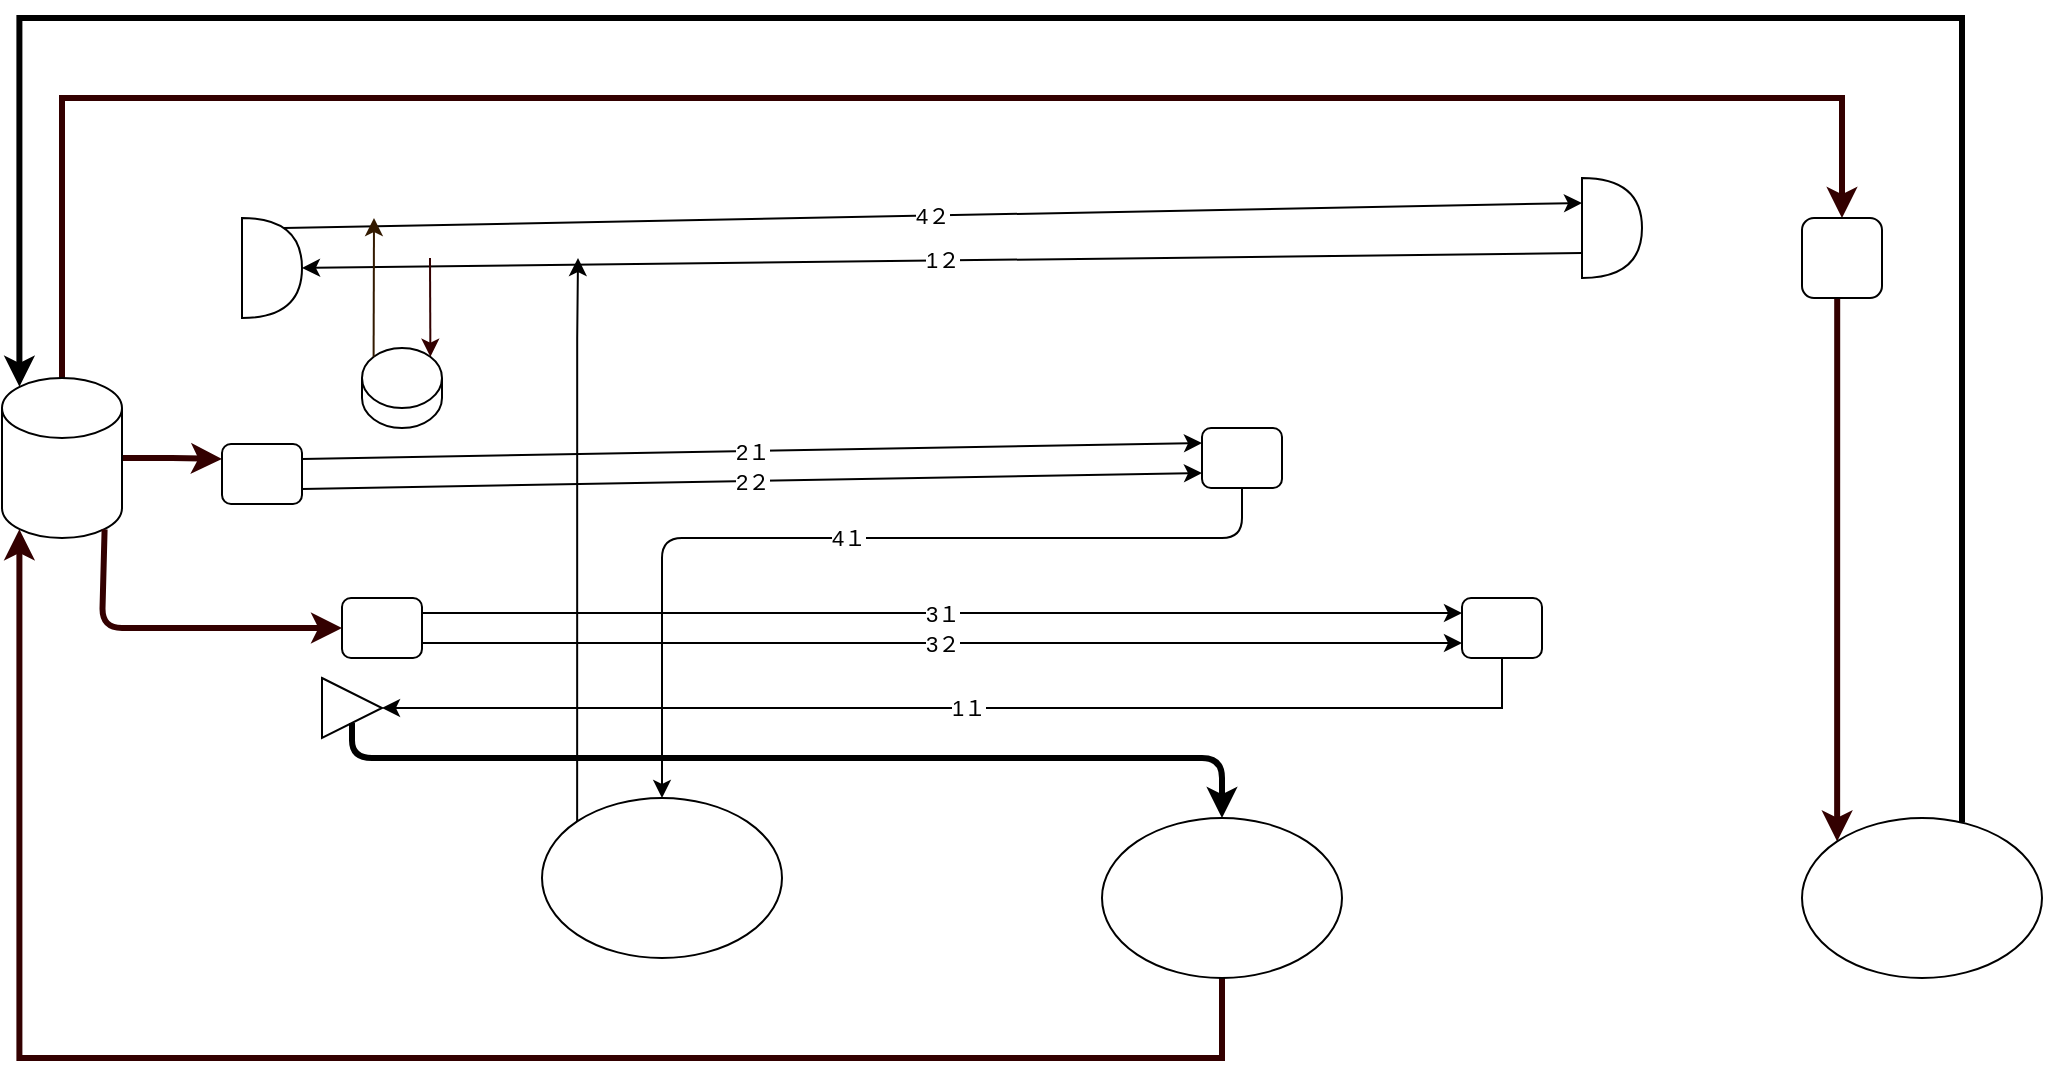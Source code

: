<mxfile version="14.2.3" type="github">
  <diagram id="dno4QjgcMFRDUMhHVUfn" name="Page-1">
    <mxGraphModel dx="1422" dy="794" grid="1" gridSize="10" guides="1" tooltips="1" connect="1" arrows="1" fold="1" page="1" pageScale="1" pageWidth="850" pageHeight="1100" math="0" shadow="0">
      <root>
        <mxCell id="0" />
        <mxCell id="1" parent="0" />
        <mxCell id="tTwz0PRz9PVgt4s0uIbX-11" style="edgeStyle=orthogonalEdgeStyle;rounded=0;orthogonalLoop=1;jettySize=auto;html=1;entryX=0.5;entryY=0;entryDx=0;entryDy=0;strokeColor=#330000;strokeWidth=3;" edge="1" parent="1" source="tTwz0PRz9PVgt4s0uIbX-2" target="tTwz0PRz9PVgt4s0uIbX-4">
          <mxGeometry relative="1" as="geometry">
            <Array as="points">
              <mxPoint x="50" y="130" />
              <mxPoint x="940" y="130" />
            </Array>
          </mxGeometry>
        </mxCell>
        <mxCell id="tTwz0PRz9PVgt4s0uIbX-23" style="edgeStyle=orthogonalEdgeStyle;rounded=0;orthogonalLoop=1;jettySize=auto;html=1;entryX=0;entryY=0.25;entryDx=0;entryDy=0;strokeColor=#330000;strokeWidth=3;" edge="1" parent="1" source="tTwz0PRz9PVgt4s0uIbX-2" target="tTwz0PRz9PVgt4s0uIbX-3">
          <mxGeometry relative="1" as="geometry" />
        </mxCell>
        <mxCell id="tTwz0PRz9PVgt4s0uIbX-2" value="" style="shape=cylinder3;whiteSpace=wrap;html=1;boundedLbl=1;backgroundOutline=1;size=15;" vertex="1" parent="1">
          <mxGeometry x="20" y="270" width="60" height="80" as="geometry" />
        </mxCell>
        <mxCell id="tTwz0PRz9PVgt4s0uIbX-3" value="" style="rounded=1;whiteSpace=wrap;html=1;" vertex="1" parent="1">
          <mxGeometry x="130" y="303" width="40" height="30" as="geometry" />
        </mxCell>
        <mxCell id="tTwz0PRz9PVgt4s0uIbX-10" style="edgeStyle=orthogonalEdgeStyle;rounded=0;orthogonalLoop=1;jettySize=auto;html=1;entryX=0;entryY=0;entryDx=0;entryDy=0;strokeColor=#330000;strokeWidth=3;" edge="1" parent="1" source="tTwz0PRz9PVgt4s0uIbX-4" target="tTwz0PRz9PVgt4s0uIbX-8">
          <mxGeometry relative="1" as="geometry">
            <Array as="points">
              <mxPoint x="938" y="280" />
            </Array>
          </mxGeometry>
        </mxCell>
        <mxCell id="tTwz0PRz9PVgt4s0uIbX-4" value="" style="rounded=1;whiteSpace=wrap;html=1;" vertex="1" parent="1">
          <mxGeometry x="920" y="190" width="40" height="40" as="geometry" />
        </mxCell>
        <mxCell id="tTwz0PRz9PVgt4s0uIbX-5" value="" style="shape=or;whiteSpace=wrap;html=1;" vertex="1" parent="1">
          <mxGeometry x="810" y="170" width="30" height="50" as="geometry" />
        </mxCell>
        <mxCell id="tTwz0PRz9PVgt4s0uIbX-29" style="edgeStyle=orthogonalEdgeStyle;rounded=0;orthogonalLoop=1;jettySize=auto;html=1;exitX=0;exitY=0;exitDx=0;exitDy=0;" edge="1" parent="1" source="tTwz0PRz9PVgt4s0uIbX-6">
          <mxGeometry relative="1" as="geometry">
            <mxPoint x="308" y="210" as="targetPoint" />
            <Array as="points">
              <mxPoint x="308" y="250" />
              <mxPoint x="308" y="250" />
            </Array>
          </mxGeometry>
        </mxCell>
        <mxCell id="tTwz0PRz9PVgt4s0uIbX-6" value="" style="ellipse;whiteSpace=wrap;html=1;" vertex="1" parent="1">
          <mxGeometry x="290" y="480" width="120" height="80" as="geometry" />
        </mxCell>
        <mxCell id="tTwz0PRz9PVgt4s0uIbX-34" style="edgeStyle=orthogonalEdgeStyle;rounded=0;orthogonalLoop=1;jettySize=auto;html=1;entryX=0.145;entryY=1;entryDx=0;entryDy=-4.35;entryPerimeter=0;strokeColor=#330000;strokeWidth=3;" edge="1" parent="1" source="tTwz0PRz9PVgt4s0uIbX-7" target="tTwz0PRz9PVgt4s0uIbX-2">
          <mxGeometry relative="1" as="geometry">
            <Array as="points">
              <mxPoint x="630" y="610" />
              <mxPoint x="29" y="610" />
            </Array>
          </mxGeometry>
        </mxCell>
        <mxCell id="tTwz0PRz9PVgt4s0uIbX-7" value="" style="ellipse;whiteSpace=wrap;html=1;" vertex="1" parent="1">
          <mxGeometry x="570" y="490" width="120" height="80" as="geometry" />
        </mxCell>
        <mxCell id="tTwz0PRz9PVgt4s0uIbX-12" style="edgeStyle=orthogonalEdgeStyle;rounded=0;orthogonalLoop=1;jettySize=auto;html=1;entryX=0.145;entryY=0;entryDx=0;entryDy=4.35;entryPerimeter=0;strokeWidth=3;" edge="1" parent="1" source="tTwz0PRz9PVgt4s0uIbX-8" target="tTwz0PRz9PVgt4s0uIbX-2">
          <mxGeometry relative="1" as="geometry">
            <mxPoint x="90" y="280" as="targetPoint" />
            <Array as="points">
              <mxPoint x="1000" y="90" />
              <mxPoint x="29" y="90" />
            </Array>
          </mxGeometry>
        </mxCell>
        <mxCell id="tTwz0PRz9PVgt4s0uIbX-8" value="" style="ellipse;whiteSpace=wrap;html=1;" vertex="1" parent="1">
          <mxGeometry x="920" y="490" width="120" height="80" as="geometry" />
        </mxCell>
        <mxCell id="tTwz0PRz9PVgt4s0uIbX-38" value="1１" style="edgeStyle=orthogonalEdgeStyle;rounded=0;orthogonalLoop=1;jettySize=auto;html=1;entryX=1;entryY=0.5;entryDx=0;entryDy=0;" edge="1" parent="1" source="tTwz0PRz9PVgt4s0uIbX-15" target="tTwz0PRz9PVgt4s0uIbX-35">
          <mxGeometry relative="1" as="geometry">
            <Array as="points">
              <mxPoint x="770" y="435" />
            </Array>
          </mxGeometry>
        </mxCell>
        <mxCell id="tTwz0PRz9PVgt4s0uIbX-15" value="" style="rounded=1;whiteSpace=wrap;html=1;" vertex="1" parent="1">
          <mxGeometry x="750" y="380" width="40" height="30" as="geometry" />
        </mxCell>
        <mxCell id="tTwz0PRz9PVgt4s0uIbX-16" value="" style="rounded=1;whiteSpace=wrap;html=1;" vertex="1" parent="1">
          <mxGeometry x="620" y="295" width="40" height="30" as="geometry" />
        </mxCell>
        <mxCell id="tTwz0PRz9PVgt4s0uIbX-17" value="" style="rounded=1;whiteSpace=wrap;html=1;" vertex="1" parent="1">
          <mxGeometry x="190" y="380" width="40" height="30" as="geometry" />
        </mxCell>
        <mxCell id="tTwz0PRz9PVgt4s0uIbX-18" value="" style="shape=or;whiteSpace=wrap;html=1;" vertex="1" parent="1">
          <mxGeometry x="140" y="190" width="30" height="50" as="geometry" />
        </mxCell>
        <mxCell id="tTwz0PRz9PVgt4s0uIbX-20" value="4２" style="endArrow=classic;html=1;exitX=0.7;exitY=0.1;exitDx=0;exitDy=0;exitPerimeter=0;entryX=0;entryY=0.25;entryDx=0;entryDy=0;entryPerimeter=0;" edge="1" parent="1" source="tTwz0PRz9PVgt4s0uIbX-18" target="tTwz0PRz9PVgt4s0uIbX-5">
          <mxGeometry width="50" height="50" relative="1" as="geometry">
            <mxPoint x="400" y="390" as="sourcePoint" />
            <mxPoint x="450" y="340" as="targetPoint" />
          </mxGeometry>
        </mxCell>
        <mxCell id="tTwz0PRz9PVgt4s0uIbX-21" value="1２" style="endArrow=classic;html=1;entryX=1;entryY=0.5;entryDx=0;entryDy=0;entryPerimeter=0;exitX=0;exitY=0.75;exitDx=0;exitDy=0;exitPerimeter=0;" edge="1" parent="1" source="tTwz0PRz9PVgt4s0uIbX-5" target="tTwz0PRz9PVgt4s0uIbX-18">
          <mxGeometry width="50" height="50" relative="1" as="geometry">
            <mxPoint x="400" y="390" as="sourcePoint" />
            <mxPoint x="450" y="340" as="targetPoint" />
          </mxGeometry>
        </mxCell>
        <mxCell id="tTwz0PRz9PVgt4s0uIbX-30" value="2１" style="endArrow=classic;html=1;exitX=1;exitY=0.25;exitDx=0;exitDy=0;entryX=0;entryY=0.25;entryDx=0;entryDy=0;" edge="1" parent="1" source="tTwz0PRz9PVgt4s0uIbX-3" target="tTwz0PRz9PVgt4s0uIbX-16">
          <mxGeometry width="50" height="50" relative="1" as="geometry">
            <mxPoint x="400" y="390" as="sourcePoint" />
            <mxPoint x="450" y="340" as="targetPoint" />
          </mxGeometry>
        </mxCell>
        <mxCell id="tTwz0PRz9PVgt4s0uIbX-31" value="2２" style="endArrow=classic;html=1;entryX=0;entryY=0.75;entryDx=0;entryDy=0;exitX=1;exitY=0.75;exitDx=0;exitDy=0;" edge="1" parent="1" source="tTwz0PRz9PVgt4s0uIbX-3" target="tTwz0PRz9PVgt4s0uIbX-16">
          <mxGeometry width="50" height="50" relative="1" as="geometry">
            <mxPoint x="400" y="390" as="sourcePoint" />
            <mxPoint x="450" y="340" as="targetPoint" />
          </mxGeometry>
        </mxCell>
        <mxCell id="tTwz0PRz9PVgt4s0uIbX-32" value="3１" style="endArrow=classic;html=1;exitX=1;exitY=0.25;exitDx=0;exitDy=0;entryX=0;entryY=0.25;entryDx=0;entryDy=0;" edge="1" parent="1" source="tTwz0PRz9PVgt4s0uIbX-17" target="tTwz0PRz9PVgt4s0uIbX-15">
          <mxGeometry width="50" height="50" relative="1" as="geometry">
            <mxPoint x="400" y="390" as="sourcePoint" />
            <mxPoint x="740" y="365" as="targetPoint" />
          </mxGeometry>
        </mxCell>
        <mxCell id="tTwz0PRz9PVgt4s0uIbX-33" value="3２" style="endArrow=classic;html=1;exitX=1;exitY=0.75;exitDx=0;exitDy=0;entryX=0;entryY=0.75;entryDx=0;entryDy=0;" edge="1" parent="1" source="tTwz0PRz9PVgt4s0uIbX-17" target="tTwz0PRz9PVgt4s0uIbX-15">
          <mxGeometry width="50" height="50" relative="1" as="geometry">
            <mxPoint x="400" y="390" as="sourcePoint" />
            <mxPoint x="450" y="340" as="targetPoint" />
          </mxGeometry>
        </mxCell>
        <mxCell id="tTwz0PRz9PVgt4s0uIbX-35" value="" style="triangle;whiteSpace=wrap;html=1;" vertex="1" parent="1">
          <mxGeometry x="180" y="420" width="30" height="30" as="geometry" />
        </mxCell>
        <mxCell id="tTwz0PRz9PVgt4s0uIbX-39" value="" style="endArrow=classic;html=1;exitX=0.5;exitY=1;exitDx=0;exitDy=0;entryX=0.5;entryY=0;entryDx=0;entryDy=0;strokeWidth=3;" edge="1" parent="1" source="tTwz0PRz9PVgt4s0uIbX-35" target="tTwz0PRz9PVgt4s0uIbX-7">
          <mxGeometry width="50" height="50" relative="1" as="geometry">
            <mxPoint x="400" y="390" as="sourcePoint" />
            <mxPoint x="450" y="340" as="targetPoint" />
            <Array as="points">
              <mxPoint x="195" y="460" />
              <mxPoint x="230" y="460" />
              <mxPoint x="630" y="460" />
            </Array>
          </mxGeometry>
        </mxCell>
        <mxCell id="tTwz0PRz9PVgt4s0uIbX-40" value="" style="endArrow=classic;html=1;exitX=0.855;exitY=1;exitDx=0;exitDy=-4.35;exitPerimeter=0;entryX=0;entryY=0.5;entryDx=0;entryDy=0;strokeColor=#330000;strokeWidth=3;" edge="1" parent="1" source="tTwz0PRz9PVgt4s0uIbX-2" target="tTwz0PRz9PVgt4s0uIbX-17">
          <mxGeometry width="50" height="50" relative="1" as="geometry">
            <mxPoint x="400" y="390" as="sourcePoint" />
            <mxPoint x="450" y="340" as="targetPoint" />
            <Array as="points">
              <mxPoint x="70" y="395" />
            </Array>
          </mxGeometry>
        </mxCell>
        <mxCell id="tTwz0PRz9PVgt4s0uIbX-41" value="4１" style="endArrow=classic;html=1;entryX=0.5;entryY=0;entryDx=0;entryDy=0;exitX=0.5;exitY=1;exitDx=0;exitDy=0;" edge="1" parent="1" source="tTwz0PRz9PVgt4s0uIbX-16" target="tTwz0PRz9PVgt4s0uIbX-6">
          <mxGeometry width="50" height="50" relative="1" as="geometry">
            <mxPoint x="400" y="390" as="sourcePoint" />
            <mxPoint x="450" y="340" as="targetPoint" />
            <Array as="points">
              <mxPoint x="640" y="350" />
              <mxPoint x="350" y="350" />
            </Array>
          </mxGeometry>
        </mxCell>
        <mxCell id="tTwz0PRz9PVgt4s0uIbX-44" value="" style="shape=cylinder3;whiteSpace=wrap;html=1;boundedLbl=1;backgroundOutline=1;size=15;" vertex="1" parent="1">
          <mxGeometry x="200" y="255" width="40" height="40" as="geometry" />
        </mxCell>
        <mxCell id="tTwz0PRz9PVgt4s0uIbX-45" value="" style="endArrow=classic;html=1;exitX=0.145;exitY=0;exitDx=0;exitDy=4.35;exitPerimeter=0;strokeColor=#331A00;" edge="1" parent="1" source="tTwz0PRz9PVgt4s0uIbX-44">
          <mxGeometry width="50" height="50" relative="1" as="geometry">
            <mxPoint x="400" y="390" as="sourcePoint" />
            <mxPoint x="206" y="190" as="targetPoint" />
          </mxGeometry>
        </mxCell>
        <mxCell id="tTwz0PRz9PVgt4s0uIbX-46" value="" style="endArrow=classic;html=1;entryX=0.855;entryY=0;entryDx=0;entryDy=4.35;entryPerimeter=0;strokeColor=#330000;" edge="1" parent="1" target="tTwz0PRz9PVgt4s0uIbX-44">
          <mxGeometry width="50" height="50" relative="1" as="geometry">
            <mxPoint x="234" y="210" as="sourcePoint" />
            <mxPoint x="450" y="340" as="targetPoint" />
          </mxGeometry>
        </mxCell>
      </root>
    </mxGraphModel>
  </diagram>
</mxfile>
